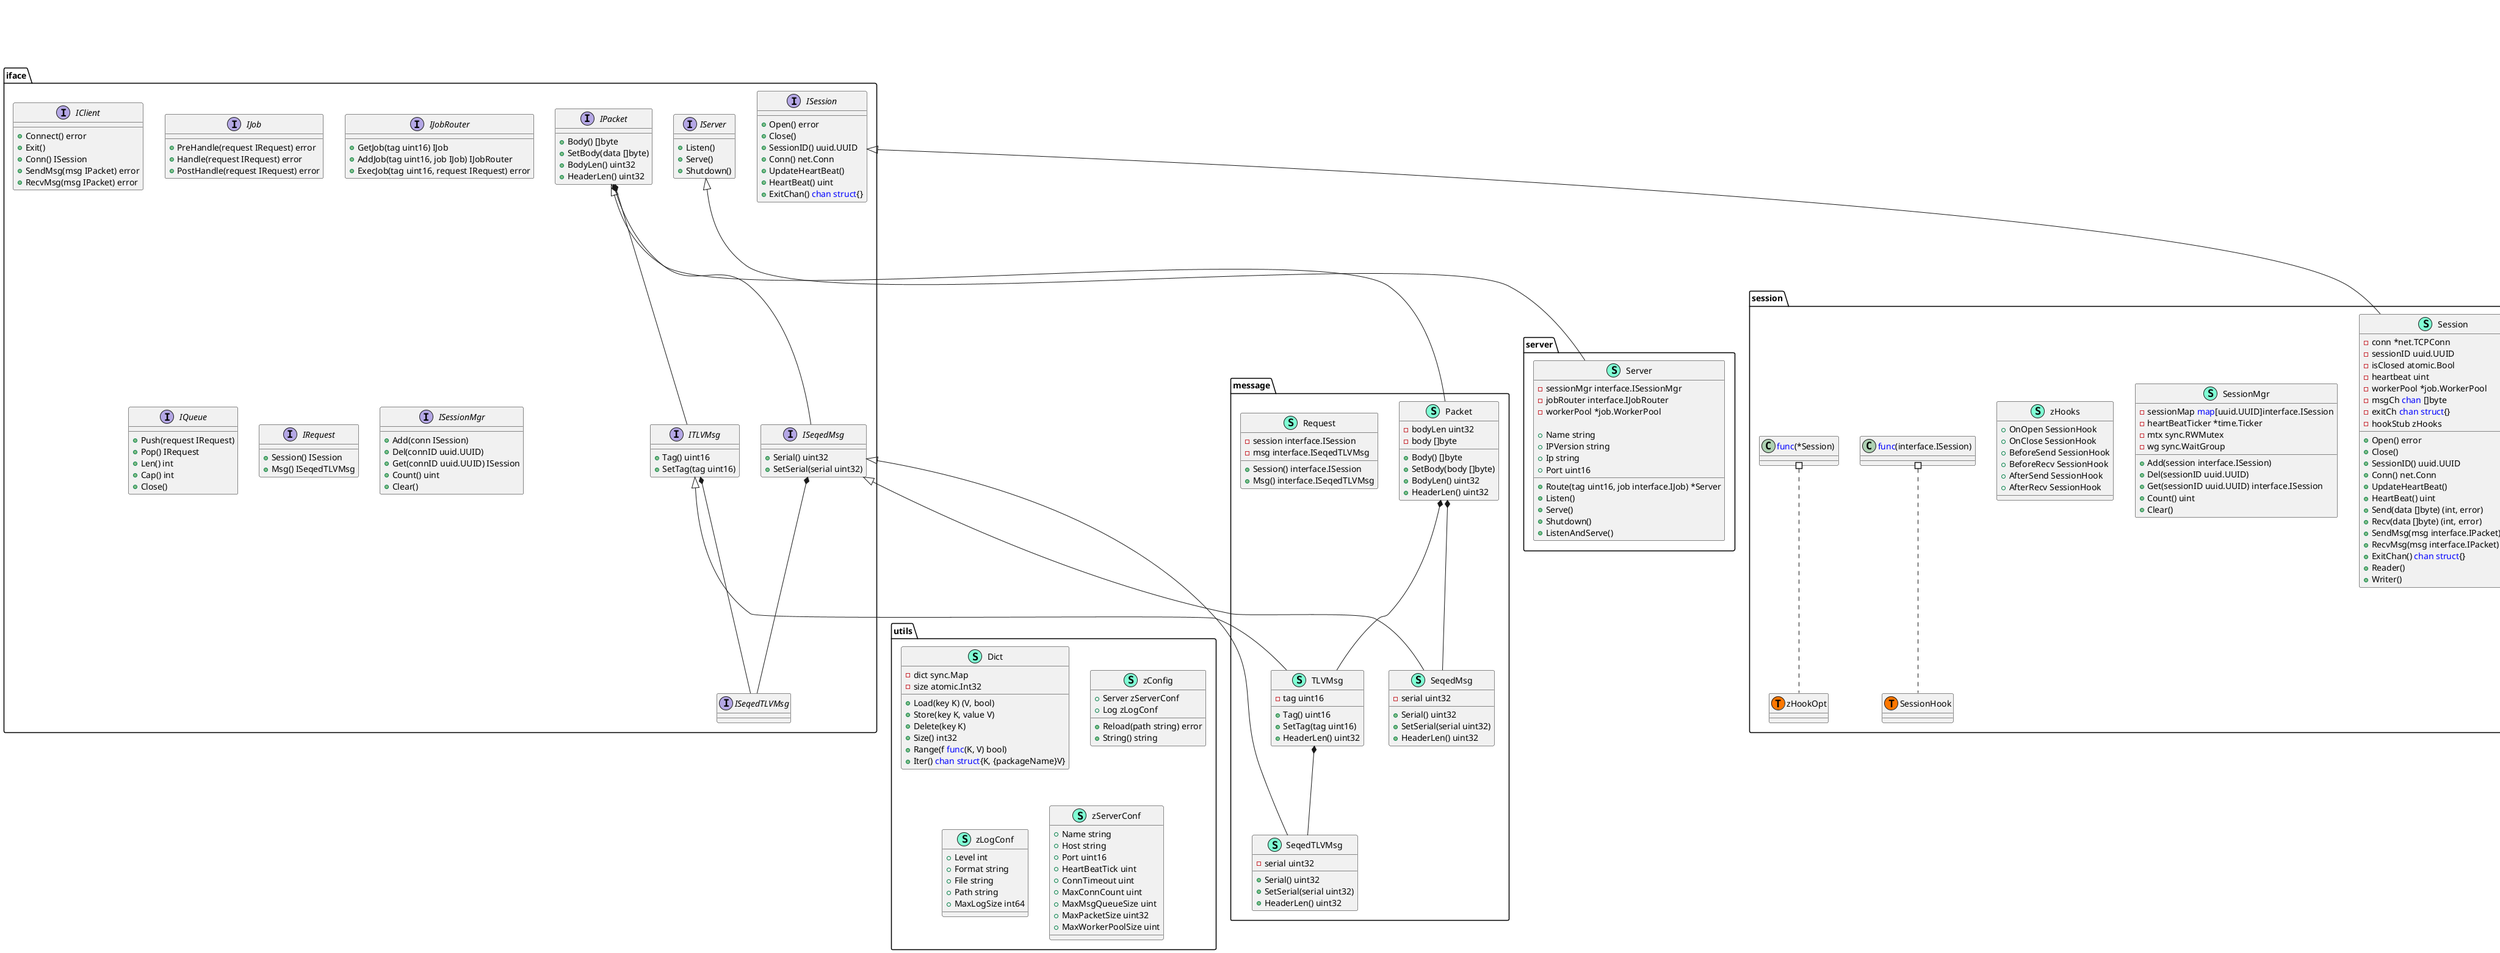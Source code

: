@startuml
namespace iface {
    interface IClient  {
        + Connect() error
        + Exit() 
        + Conn() ISession
        + SendMsg(msg IPacket) error
        + RecvMsg(msg IPacket) error

    }
    interface IJob  {
        + PreHandle(request IRequest) error
        + Handle(request IRequest) error
        + PostHandle(request IRequest) error

    }
    interface IJobRouter  {
        + GetJob(tag uint16) IJob
        + AddJob(tag uint16, job IJob) IJobRouter
        + ExecJob(tag uint16, request IRequest) error

    }
    interface IPacket  {
        + Body() []byte
        + SetBody(data []byte) 
        + BodyLen() uint32
        + HeaderLen() uint32

    }
    interface IQueue  {
        + Push(request IRequest) 
        + Pop() IRequest
        + Len() int
        + Cap() int
        + Close() 

    }
    interface IRequest  {
        + Session() ISession
        + Msg() ISeqedTLVMsg

    }
    interface ISeqedMsg  {
        + Serial() uint32
        + SetSerial(serial uint32) 

    }
    interface ISeqedTLVMsg  {
    }
    interface IServer  {
        + Listen() 
        + Serve() 
        + Shutdown() 

    }
    interface ISession  {
        + Open() error
        + Close() 
        + SessionID() uuid.UUID
        + Conn() net.Conn
        + UpdateHeartBeat() 
        + HeartBeat() uint
        + ExitChan() <font color=blue>chan</font> <font color=blue>struct</font>{}

    }
    interface ISessionMgr  {
        + Add(conn ISession) 
        + Del(connID uuid.UUID) 
        + Get(connID uuid.UUID) ISession
        + Count() uint
        + Clear() 

    }
    interface ITLVMsg  {
        + Tag() uint16
        + SetTag(tag uint16) 

    }
}
"iface.IPacket" *-- "iface.ISeqedMsg"
"iface.ISeqedMsg" *-- "iface.ISeqedTLVMsg"
"iface.ITLVMsg" *-- "iface.ISeqedTLVMsg"
"iface.IPacket" *-- "iface.ITLVMsg"


namespace job {
    class BaseJob << (S,Aquamarine) >> {
        + PreHandle(req interface.IRequest) error
        + Handle(req interface.IRequest) error
        + PostHandle(req interface.IRequest) error

    }
    class HeartBeatJob << (S,Aquamarine) >> {
        + Handle(req interface.IRequest) error

    }
    class JobRouter << (S,Aquamarine) >> {
        - apis 

        + GetJob(tag uint16) interface.IJob
        + AddJob(tag uint16, job interface.IJob) interface.IJobRouter
        + ExecJob(tag uint16, request interface.IRequest) error

    }
    class MsgQueue << (S,Aquamarine) >> {
        + Push(request interface.IRequest) 
        + Pop() interface.IRequest
        + Len() int
        + Cap() int
        + Close() 

    }
    class WorkerPool << (S,Aquamarine) >> {
        - size int
        - mq interface.IQueue
        - router interface.IJobRouter
        - stopCh <font color=blue>chan</font> <font color=blue>struct</font>{}
        - wg sync.WaitGroup

        - processRequest(request interface.IRequest) error

        + Start() 
        + Stop() 
        + Post(request interface.IRequest) 

    }
    class job.MsgQueue << (T, #FF7700) >>  {
    }
    class "<font color=blue>chan</font> interface.IRequest" as fontcolorbluechanfontinterfaceIRequest {
        'This class was created so that we can correctly have an alias pointing to this name. Since it contains dots that can break namespaces
    }
}
"job.BaseJob" *-- "job.HeartBeatJob"


namespace log {
    interface ILogSinker  {
        + Sink(msg *LogMsg) 

    }
    class LogFormater << (S,Aquamarine) >> {
        - items []formatItem

        - parseFormat(format string) error

        + Format(msg *LogMsg) string

    }
    class LogMsg << (S,Aquamarine) >> {
        - callDepth int

        + Level int
        + Category string
        + File string
        + Line int
        + FuncName string
        + GoroutineID int64
        + Timestamp time.Time
        + Stack []string
        + Content string

        + WithFile(skip int) *LogMsg
        + WithLine(skip int) *LogMsg
        + WithFuncName(skip int) *LogMsg
        + WithGoroutineID() *LogMsg
        + WithTimestamp() *LogMsg
        + WithStack(skip int) *LogMsg
        + WithCallDepth(skip int) *LogMsg

    }
    class Logger << (S,Aquamarine) >> {
        - baseLevel int
        - category string
        - sinker ILogSinker
        - logCh <font color=blue>chan</font> *LogMsg

        - enable(level int) bool
        - doLog(level int, content string, callDepth int, traceSkip int) 

        + Log(level int, content string) 
        + Debug(content string) 
        + Info(content string) 
        + Warn(content string) 
        + Error(content string) 
        + Fatal(content string) 
        + Panic(content string) 
        + Logf(level int, format string, v ...<font color=blue>interface</font>{}) 
        + Debugf(format string, v ...<font color=blue>interface</font>{}) 
        + Infof(format string, v ...<font color=blue>interface</font>{}) 
        + Warnf(format string, v ...<font color=blue>interface</font>{}) 
        + Errorf(format string, v ...<font color=blue>interface</font>{}) 
        + Fatalf(format string, v ...<font color=blue>interface</font>{}) 
        + Panicf(format string, v ...<font color=blue>interface</font>{}) 
        + Level() int
        + SetLevel(level int) 

    }
    class categoryFormatItem << (S,Aquamarine) >> {
        - format(out io.Writer, msg *LogMsg) error

    }
    class contentFormatItem << (S,Aquamarine) >> {
        - format(out io.Writer, msg *LogMsg) error

    }
    class fileCounter << (S,Aquamarine) >> {
        - fileName string
        - count int
        - isErr bool

    }
    class fileFormatItem << (S,Aquamarine) >> {
        - format(out io.Writer, msg *LogMsg) error

    }
    class fileSinker << (S,Aquamarine) >> {
        - formater *LogFormater
        - filePath string
        - fileName string
        - fileObj *os.File
        - errFileObj *os.File
        - rotateCnt uint
        - errRotateCnt uint
        - maxLogSize int64

        - initFile() error
        - splitFile(level int) error

        + Sink(msg *LogMsg) 

    }
    interface formatItem  {
        - format(out io.Writer, msg *LogMsg) error

    }
    class funcNameFormatItem << (S,Aquamarine) >> {
        - format(out io.Writer, msg *LogMsg) error

    }
    class goroutineIDFormatItem << (S,Aquamarine) >> {
        - format(out io.Writer, msg *LogMsg) error

    }
    class levelFormatItem << (S,Aquamarine) >> {
        - format(out io.Writer, msg *LogMsg) error

    }
    class lineFormatItem << (S,Aquamarine) >> {
        - format(out io.Writer, msg *LogMsg) error

    }
    class newLineFormatItem << (S,Aquamarine) >> {
        - format(out io.Writer, msg *LogMsg) error

    }
    class plainTextFormatItem << (S,Aquamarine) >> {
        - plainText string

        - format(out io.Writer, msg *LogMsg) error

    }
    class precentSignFormatItem << (S,Aquamarine) >> {
        - format(out io.Writer, msg *LogMsg) error

    }
    class stdSinker << (S,Aquamarine) >> {
        - formater *LogFormater

        + Sink(msg *LogMsg) 

    }
    class timestampFormatItem << (S,Aquamarine) >> {
        - format(out io.Writer, msg *LogMsg) error

    }
}

"log.formatItem" <|-- "log.categoryFormatItem"
"log.formatItem" <|-- "log.contentFormatItem"
"log.formatItem" <|-- "log.fileFormatItem"
"log.ILogSinker" <|-- "log.fileSinker"
"log.formatItem" <|-- "log.funcNameFormatItem"
"log.formatItem" <|-- "log.goroutineIDFormatItem"
"log.formatItem" <|-- "log.levelFormatItem"
"log.formatItem" <|-- "log.lineFormatItem"
"log.formatItem" <|-- "log.newLineFormatItem"
"log.formatItem" <|-- "log.plainTextFormatItem"
"log.formatItem" <|-- "log.precentSignFormatItem"
"log.ILogSinker" <|-- "log.stdSinker"
"log.formatItem" <|-- "log.timestampFormatItem"

namespace message {
    class Packet << (S,Aquamarine) >> {
        - bodyLen uint32
        - body []byte

        + Body() []byte
        + SetBody(body []byte) 
        + BodyLen() uint32
        + HeaderLen() uint32

    }
    class Request << (S,Aquamarine) >> {
        - session interface.ISession
        - msg interface.ISeqedTLVMsg

        + Session() interface.ISession
        + Msg() interface.ISeqedTLVMsg

    }
    class SeqedMsg << (S,Aquamarine) >> {
        - serial uint32

        + Serial() uint32
        + SetSerial(serial uint32) 
        + HeaderLen() uint32

    }
    class SeqedTLVMsg << (S,Aquamarine) >> {
        - serial uint32

        + Serial() uint32
        + SetSerial(serial uint32) 
        + HeaderLen() uint32

    }
    class TLVMsg << (S,Aquamarine) >> {
        - tag uint16

        + Tag() uint16
        + SetTag(tag uint16) 
        + HeaderLen() uint32

    }
}
"message.Packet" *-- "message.SeqedMsg"
"message.TLVMsg" *-- "message.SeqedTLVMsg"
"message.Packet" *-- "message.TLVMsg"

"iface.IPacket" <|-- "message.Packet"
"iface.ISeqedMsg" <|-- "message.SeqedMsg"
"iface.ISeqedMsg" <|-- "message.SeqedTLVMsg"
"iface.ITLVMsg" <|-- "message.TLVMsg"

namespace server {
    class Server << (S,Aquamarine) >> {
        - sessionMgr interface.ISessionMgr
        - jobRouter interface.IJobRouter
        - workerPool *job.WorkerPool

        + Name string
        + IPVersion string
        + Ip string
        + Port uint16

        + Route(tag uint16, job interface.IJob) *Server
        + Listen() 
        + Serve() 
        + Shutdown() 
        + ListenAndServe() 

    }
}

"iface.IServer" <|-- "server.Server"

namespace session {
    class Session << (S,Aquamarine) >> {
        - conn *net.TCPConn
        - sessionID uuid.UUID
        - isClosed atomic.Bool
        - heartbeat uint
        - workerPool *job.WorkerPool
        - msgCh <font color=blue>chan</font> []byte
        - exitCh <font color=blue>chan</font> <font color=blue>struct</font>{}
        - hookStub zHooks

        + Open() error
        + Close() 
        + SessionID() uuid.UUID
        + Conn() net.Conn
        + UpdateHeartBeat() 
        + HeartBeat() uint
        + Send(data []byte) (int, error)
        + Recv(data []byte) (int, error)
        + SendMsg(msg interface.IPacket) error
        + RecvMsg(msg interface.IPacket) error
        + ExitChan() <font color=blue>chan</font> <font color=blue>struct</font>{}
        + Reader() 
        + Writer() 

    }
    class SessionMgr << (S,Aquamarine) >> {
        - sessionMap <font color=blue>map</font>[uuid.UUID]interface.ISession
        - heartBeatTicker *time.Ticker
        - mtx sync.RWMutex
        - wg sync.WaitGroup

        + Add(session interface.ISession) 
        + Del(sessionID uuid.UUID) 
        + Get(sessionID uuid.UUID) interface.ISession
        + Count() uint
        + Clear() 

    }
    class session.SessionHook << (T, #FF7700) >>  {
    }
    class session.zHookOpt << (T, #FF7700) >>  {
    }
    class zHooks << (S,Aquamarine) >> {
        + OnOpen SessionHook
        + OnClose SessionHook
        + BeforeSend SessionHook
        + BeforeRecv SessionHook
        + AfterSend SessionHook
        + AfterRecv SessionHook

    }
    class "<font color=blue>func</font>(interface.ISession) " as fontcolorbluefuncfontinterfaceISession {
        'This class was created so that we can correctly have an alias pointing to this name. Since it contains dots that can break namespaces
    }
}

"iface.ISession" <|-- "session.Session"

namespace utils {
    class Dict << (S,Aquamarine) >> {
        - dict sync.Map
        - size atomic.Int32

        + Load(key K) (V, bool)
        + Store(key K, value V) 
        + Delete(key K) 
        + Size() int32
        + Range(f <font color=blue>func</font>(K, V) bool) 
        + Iter() <font color=blue>chan</font> <font color=blue>struct</font>{K, {packageName}V}
    }
    class zConfig << (S,Aquamarine) >> {
        + Server zServerConf
        + Log zLogConf

        + Reload(path string) error
        + String() string

    }
    class zLogConf << (S,Aquamarine) >> {
        + Level int
        + Format string
        + File string
        + Path string
        + MaxLogSize int64

    }
    class zServerConf << (S,Aquamarine) >> {
        + Name string
        + Host string
        + Port uint16
        + HeartBeatTick uint
        + ConnTimeout uint
        + MaxConnCount uint
        + MaxMsgQueueSize uint
        + MaxPacketSize uint32
        + MaxWorkerPoolSize uint

    }
}


"job.fontcolorbluechanfontinterfaceIRequest" #.. "job.MsgQueue"
"session.<font color=blue>func</font>(*Session) " #.. "session.zHookOpt"
"session.fontcolorbluefuncfontinterfaceISession" #.. "session.SessionHook"
@enduml

